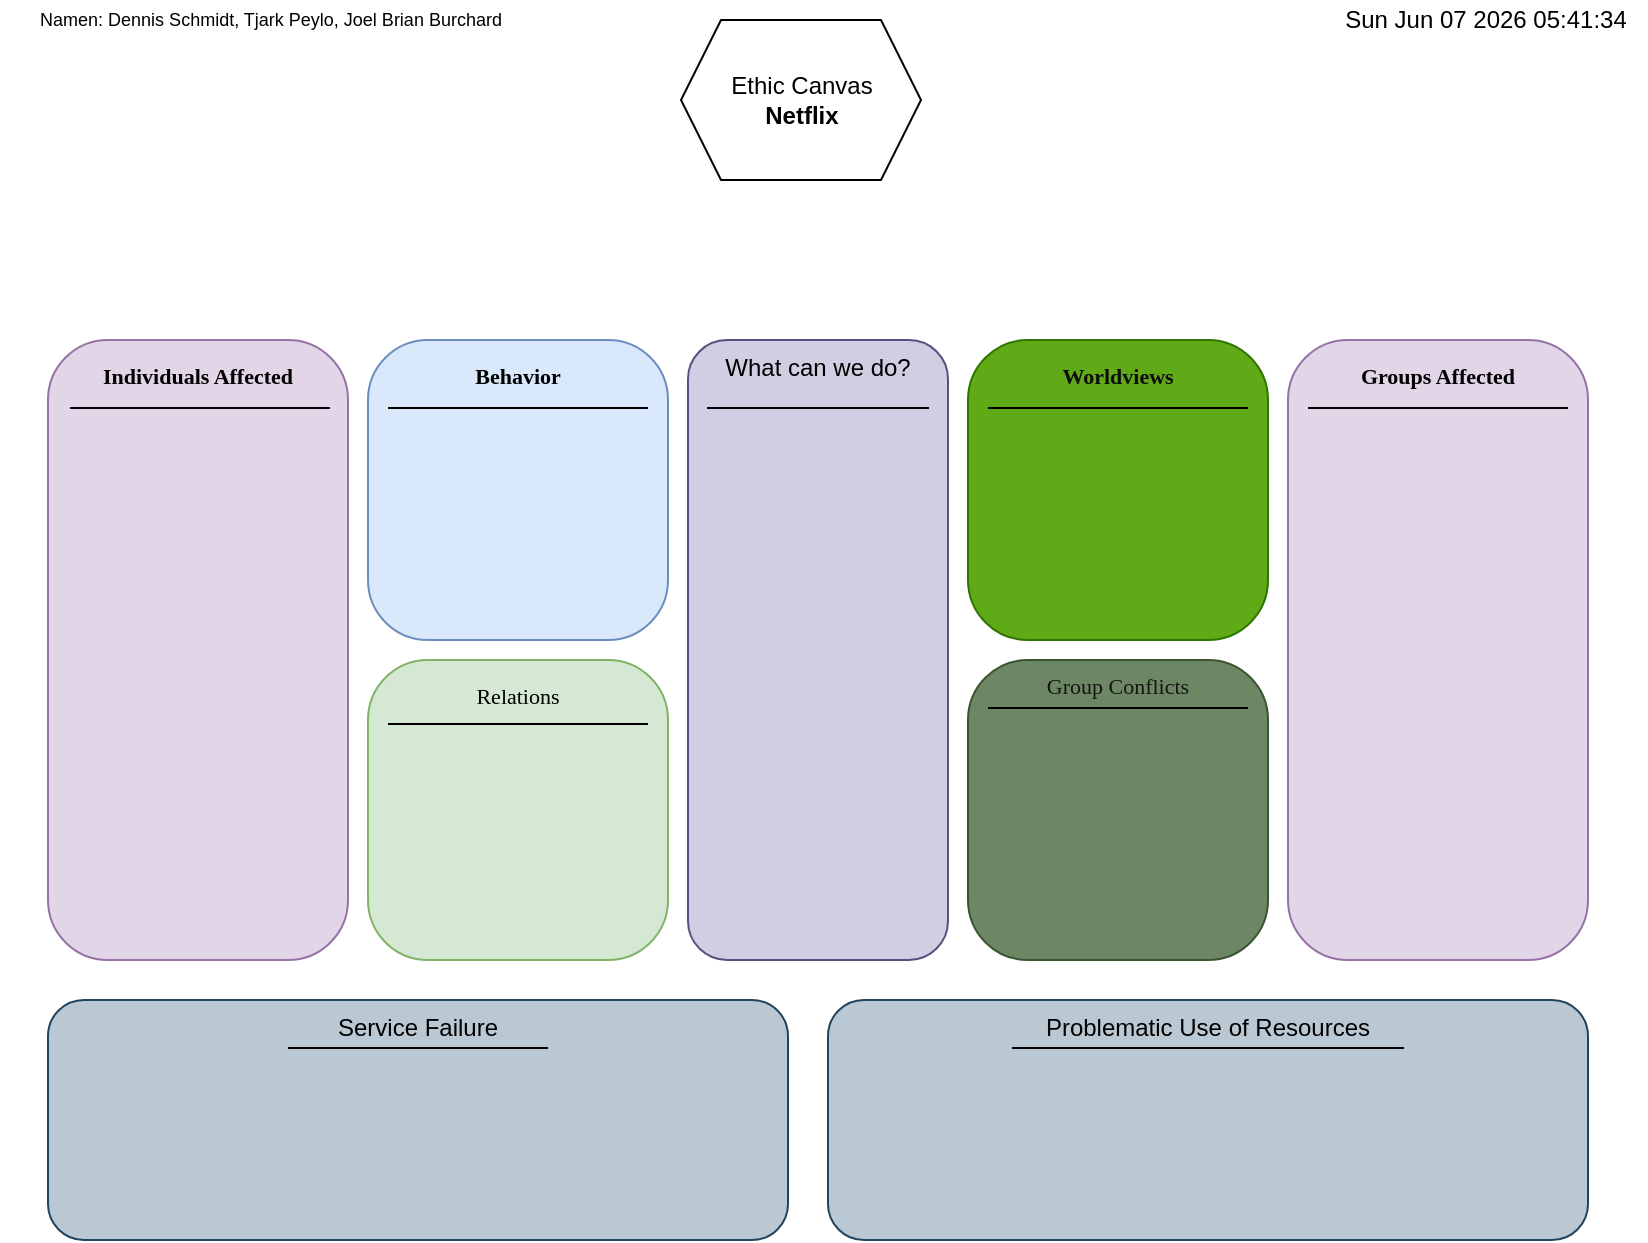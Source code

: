 <mxfile version="22.1.0" type="device">
  <diagram name="Seite-1" id="Rr-d0F5pJPxs6W28Mpnu">
    <mxGraphModel dx="753" dy="390" grid="1" gridSize="10" guides="1" tooltips="1" connect="1" arrows="1" fold="1" page="1" pageScale="1" pageWidth="827" pageHeight="1169" math="0" shadow="0">
      <root>
        <mxCell id="0" />
        <mxCell id="1" parent="0" />
        <mxCell id="2quhHRqe1JpTrsq5nZVG-1" value="&lt;div&gt;Ethic Canvas&lt;/div&gt;&lt;div&gt;&lt;b&gt;Netflix&lt;/b&gt;&lt;br&gt;&lt;/div&gt;" style="shape=hexagon;perimeter=hexagonPerimeter2;whiteSpace=wrap;html=1;fixedSize=1;" vertex="1" parent="1">
          <mxGeometry x="344.5" y="10" width="120" height="80" as="geometry" />
        </mxCell>
        <mxCell id="2quhHRqe1JpTrsq5nZVG-2" value="&lt;p align=&quot;center&quot; style=&quot;line-height: 10%; font-size: 11px;&quot;&gt;&lt;b&gt;&lt;font style=&quot;font-size: 11px;&quot;&gt;Individuals Affected&lt;/font&gt;&lt;/b&gt;&lt;/p&gt;&lt;p align=&quot;center&quot; style=&quot;line-height: 10%; font-size: 11px;&quot;&gt;&lt;font style=&quot;font-size: 11px;&quot;&gt;&lt;br style=&quot;font-size: 11px;&quot;&gt;&lt;/font&gt;&lt;/p&gt;&lt;div align=&quot;center&quot;&gt;&lt;br&gt;&lt;/div&gt;&lt;div align=&quot;center&quot;&gt;&lt;br&gt;&lt;/div&gt;&lt;div align=&quot;center&quot;&gt;&lt;br&gt;&lt;/div&gt;&lt;div align=&quot;center&quot;&gt;&lt;br&gt;&lt;/div&gt;&lt;div align=&quot;center&quot;&gt;&lt;br&gt;&lt;/div&gt;" style="whiteSpace=wrap;html=1;aspect=fixed;align=center;fillColor=#e1d5e7;strokeWidth=1;perimeterSpacing=0;rounded=1;arcSize=20;verticalAlign=top;labelPosition=center;verticalLabelPosition=middle;fontSize=11;labelBorderColor=none;fontStyle=0;strokeColor=#9673a6;gradientColor=none;fontFamily=Verdana;movable=1;resizable=1;rotatable=1;deletable=1;editable=1;locked=0;connectable=1;rotation=0;" vertex="1" parent="1">
          <mxGeometry x="28" y="170" width="150" height="310" as="geometry" />
        </mxCell>
        <mxCell id="2quhHRqe1JpTrsq5nZVG-3" value="&lt;p style=&quot;line-height: 10%; font-size: 11px;&quot;&gt;&lt;b&gt;&lt;font style=&quot;font-size: 11px;&quot;&gt;Groups Affected&lt;/font&gt;&lt;/b&gt;&lt;/p&gt;&lt;p style=&quot;line-height: 10%; font-size: 11px;&quot;&gt;&lt;font style=&quot;font-size: 11px;&quot;&gt;&lt;br&gt;&lt;/font&gt;&lt;/p&gt;&lt;p style=&quot;line-height: 10%; font-size: 11px;&quot;&gt;&lt;font style=&quot;font-size: 11px;&quot;&gt;&lt;br style=&quot;font-size: 11px;&quot;&gt;&lt;/font&gt;&lt;/p&gt;&lt;div&gt;&lt;br&gt;&lt;/div&gt;&lt;div&gt;&lt;br&gt;&lt;/div&gt;&lt;div&gt;&lt;br&gt;&lt;/div&gt;" style="whiteSpace=wrap;html=1;aspect=fixed;align=center;fillColor=#e1d5e7;strokeWidth=1;perimeterSpacing=0;rounded=1;arcSize=20;verticalAlign=top;labelPosition=center;verticalLabelPosition=middle;fontSize=11;labelBorderColor=none;fontStyle=0;strokeColor=#9673a6;gradientColor=none;fontFamily=Verdana;horizontal=1;rotation=0;" vertex="1" parent="1">
          <mxGeometry x="648" y="170" width="150" height="310" as="geometry" />
        </mxCell>
        <mxCell id="2quhHRqe1JpTrsq5nZVG-4" value="&lt;p style=&quot;line-height: 10%; font-size: 11px;&quot;&gt;&lt;b&gt;Behavior&lt;/b&gt;&lt;br&gt;&lt;/p&gt;&lt;p style=&quot;line-height: 10%; font-size: 11px;&quot;&gt;&lt;font style=&quot;font-size: 11px;&quot;&gt;&lt;br&gt;&lt;/font&gt;&lt;/p&gt;&lt;p style=&quot;line-height: 10%; font-size: 11px;&quot;&gt;&lt;font style=&quot;font-size: 11px;&quot;&gt;&lt;br style=&quot;font-size: 11px;&quot;&gt;&lt;/font&gt;&lt;/p&gt;&amp;nbsp;&lt;div&gt;&lt;br&gt;&lt;/div&gt;&lt;div&gt;&lt;br&gt;&lt;/div&gt;" style="whiteSpace=wrap;html=1;aspect=fixed;align=center;fillColor=#dae8fc;strokeWidth=1;perimeterSpacing=0;rounded=1;arcSize=20;verticalAlign=top;labelPosition=center;verticalLabelPosition=middle;fontSize=11;labelBorderColor=none;fontStyle=0;strokeColor=#6c8ebf;fontFamily=Verdana;horizontal=1;" vertex="1" parent="1">
          <mxGeometry x="188" y="170" width="150" height="150" as="geometry" />
        </mxCell>
        <mxCell id="2quhHRqe1JpTrsq5nZVG-7" value="&lt;p style=&quot;line-height: 10%; font-size: 11px;&quot;&gt;Relations&lt;br&gt;&lt;/p&gt;&lt;p style=&quot;line-height: 10%; font-size: 11px;&quot;&gt;&lt;font style=&quot;font-size: 11px;&quot;&gt;&lt;br&gt;&lt;/font&gt;&lt;/p&gt;&lt;p style=&quot;line-height: 10%; font-size: 11px;&quot;&gt;&lt;font style=&quot;font-size: 11px;&quot;&gt;&lt;br style=&quot;font-size: 11px;&quot;&gt;&lt;/font&gt;&lt;/p&gt;&lt;div&gt;&lt;br&gt;&lt;/div&gt;&lt;div&gt;&lt;br&gt;&lt;/div&gt;&lt;div&gt;&lt;br&gt;&lt;/div&gt;" style="whiteSpace=wrap;html=1;aspect=fixed;align=center;fillColor=#d5e8d4;strokeWidth=1;perimeterSpacing=0;rounded=1;arcSize=20;verticalAlign=top;labelPosition=center;verticalLabelPosition=middle;fontSize=11;labelBorderColor=none;fontStyle=0;strokeColor=#82b366;fontFamily=Verdana;horizontal=1;" vertex="1" parent="1">
          <mxGeometry x="188" y="330" width="150" height="150" as="geometry" />
        </mxCell>
        <mxCell id="2quhHRqe1JpTrsq5nZVG-9" value="&lt;p style=&quot;line-height: 10%; font-size: 11px;&quot;&gt;&lt;font color=&quot;#0d0d0d&quot;&gt;&lt;b&gt;Worldviews&lt;/b&gt;&lt;br&gt;&lt;/font&gt;&lt;/p&gt;&lt;p style=&quot;line-height: 10%; font-size: 11px;&quot;&gt;&lt;font color=&quot;#0d0d0d&quot; style=&quot;font-size: 11px;&quot;&gt;&lt;br&gt;&lt;/font&gt;&lt;/p&gt;&lt;p style=&quot;line-height: 10%; font-size: 11px;&quot;&gt;&lt;font color=&quot;#0d0d0d&quot; style=&quot;font-size: 11px;&quot;&gt;&lt;br style=&quot;font-size: 11px;&quot;&gt;&lt;/font&gt;&lt;/p&gt;&lt;div&gt;&lt;font color=&quot;#0d0d0d&quot;&gt;&lt;br&gt;&lt;/font&gt;&lt;/div&gt;&lt;div&gt;&lt;font color=&quot;#0d0d0d&quot;&gt;&lt;br&gt;&lt;/font&gt;&lt;/div&gt;&lt;div&gt;&lt;font color=&quot;#0d0d0d&quot;&gt;&lt;br&gt;&lt;/font&gt;&lt;/div&gt;" style="whiteSpace=wrap;html=1;aspect=fixed;align=center;fillColor=#60a917;strokeWidth=1;perimeterSpacing=0;rounded=1;arcSize=20;verticalAlign=top;labelPosition=center;verticalLabelPosition=middle;fontSize=11;labelBorderColor=none;fontStyle=0;strokeColor=#2D7600;fontFamily=Verdana;horizontal=1;fontColor=#ffffff;" vertex="1" parent="1">
          <mxGeometry x="488" y="170" width="150" height="150" as="geometry" />
        </mxCell>
        <mxCell id="2quhHRqe1JpTrsq5nZVG-10" value="&lt;div&gt;&lt;font color=&quot;#141414&quot;&gt;Group Conflicts&lt;/font&gt;&lt;/div&gt;&lt;div&gt;&lt;font color=&quot;#141414&quot;&gt;&lt;br&gt;&lt;/font&gt;&lt;/div&gt;" style="whiteSpace=wrap;html=1;aspect=fixed;align=center;fillColor=#6d8764;strokeWidth=1;perimeterSpacing=0;rounded=1;arcSize=20;verticalAlign=top;labelPosition=center;verticalLabelPosition=middle;fontSize=11;labelBorderColor=none;fontStyle=0;strokeColor=#3A5431;fontFamily=Verdana;horizontal=1;fontColor=#ffffff;" vertex="1" parent="1">
          <mxGeometry x="488" y="330" width="150" height="150" as="geometry" />
        </mxCell>
        <mxCell id="2quhHRqe1JpTrsq5nZVG-12" value="What can we do?" style="whiteSpace=wrap;html=1;aspect=fixed;rounded=1;glass=0;rotation=0;fillColor=#d0cee2;strokeColor=#56517e;verticalAlign=top;" vertex="1" parent="1">
          <mxGeometry x="348" y="170" width="130" height="310" as="geometry" />
        </mxCell>
        <mxCell id="2quhHRqe1JpTrsq5nZVG-16" value="Service Failure" style="rounded=1;whiteSpace=wrap;html=1;fillColor=#bac8d3;strokeColor=#23445d;verticalAlign=top;" vertex="1" parent="1">
          <mxGeometry x="28" y="500" width="370" height="120" as="geometry" />
        </mxCell>
        <mxCell id="2quhHRqe1JpTrsq5nZVG-17" value="Problematic Use of Resources" style="rounded=1;whiteSpace=wrap;html=1;fillColor=#bac8d3;strokeColor=#23445d;verticalAlign=top;" vertex="1" parent="1">
          <mxGeometry x="418" y="500" width="380" height="120" as="geometry" />
        </mxCell>
        <UserObject label="%date{ddd mmm dd yyyy HH:MM:ss}%" placeholders="1" id="2quhHRqe1JpTrsq5nZVG-19">
          <mxCell style="text;html=1;strokeColor=none;fillColor=none;align=center;verticalAlign=middle;whiteSpace=wrap;overflow=hidden;" vertex="1" parent="1">
            <mxGeometry x="667" width="160" height="20" as="geometry" />
          </mxCell>
        </UserObject>
        <mxCell id="2quhHRqe1JpTrsq5nZVG-24" value="" style="line;strokeWidth=1;fillColor=none;align=left;verticalAlign=middle;spacingTop=-1;spacingLeft=3;spacingRight=3;rotatable=0;labelPosition=right;points=[];portConstraint=eastwest;strokeColor=inherit;" vertex="1" parent="1">
          <mxGeometry x="39" y="200" width="130" height="8" as="geometry" />
        </mxCell>
        <mxCell id="2quhHRqe1JpTrsq5nZVG-25" value="" style="line;strokeWidth=1;fillColor=none;align=left;verticalAlign=middle;spacingTop=-1;spacingLeft=3;spacingRight=3;rotatable=0;labelPosition=right;points=[];portConstraint=eastwest;strokeColor=inherit;" vertex="1" parent="1">
          <mxGeometry x="198" y="200" width="130" height="8" as="geometry" />
        </mxCell>
        <mxCell id="2quhHRqe1JpTrsq5nZVG-26" value="" style="line;strokeWidth=1;fillColor=none;align=left;verticalAlign=middle;spacingTop=-1;spacingLeft=3;spacingRight=3;rotatable=0;labelPosition=right;points=[];portConstraint=eastwest;strokeColor=inherit;" vertex="1" parent="1">
          <mxGeometry x="357.5" y="200" width="111" height="8" as="geometry" />
        </mxCell>
        <mxCell id="2quhHRqe1JpTrsq5nZVG-28" value="" style="line;strokeWidth=1;fillColor=none;align=left;verticalAlign=middle;spacingTop=-1;spacingLeft=3;spacingRight=3;rotatable=0;labelPosition=right;points=[];portConstraint=eastwest;strokeColor=inherit;" vertex="1" parent="1">
          <mxGeometry x="498" y="200" width="130" height="8" as="geometry" />
        </mxCell>
        <mxCell id="2quhHRqe1JpTrsq5nZVG-29" value="" style="line;strokeWidth=1;fillColor=none;align=left;verticalAlign=middle;spacingTop=-1;spacingLeft=3;spacingRight=3;rotatable=0;labelPosition=right;points=[];portConstraint=eastwest;strokeColor=inherit;" vertex="1" parent="1">
          <mxGeometry x="658" y="200" width="130" height="8" as="geometry" />
        </mxCell>
        <mxCell id="2quhHRqe1JpTrsq5nZVG-30" value="" style="line;strokeWidth=1;fillColor=none;align=left;verticalAlign=middle;spacingTop=-1;spacingLeft=3;spacingRight=3;rotatable=0;labelPosition=right;points=[];portConstraint=eastwest;strokeColor=inherit;" vertex="1" parent="1">
          <mxGeometry x="498" y="350" width="130" height="8" as="geometry" />
        </mxCell>
        <mxCell id="2quhHRqe1JpTrsq5nZVG-31" value="" style="line;strokeWidth=1;fillColor=none;align=left;verticalAlign=middle;spacingTop=-1;spacingLeft=3;spacingRight=3;rotatable=0;labelPosition=right;points=[];portConstraint=eastwest;strokeColor=inherit;" vertex="1" parent="1">
          <mxGeometry x="198" y="358" width="130" height="8" as="geometry" />
        </mxCell>
        <mxCell id="2quhHRqe1JpTrsq5nZVG-34" value="" style="line;strokeWidth=1;fillColor=none;align=left;verticalAlign=middle;spacingTop=-1;spacingLeft=3;spacingRight=3;rotatable=0;labelPosition=right;points=[];portConstraint=eastwest;strokeColor=inherit;" vertex="1" parent="1">
          <mxGeometry x="148" y="520" width="130" height="8" as="geometry" />
        </mxCell>
        <mxCell id="2quhHRqe1JpTrsq5nZVG-35" value="" style="line;strokeWidth=1;fillColor=none;align=left;verticalAlign=middle;spacingTop=-1;spacingLeft=3;spacingRight=3;rotatable=0;labelPosition=right;points=[];portConstraint=eastwest;strokeColor=inherit;" vertex="1" parent="1">
          <mxGeometry x="510" y="520" width="196" height="8" as="geometry" />
        </mxCell>
        <mxCell id="2quhHRqe1JpTrsq5nZVG-36" value="Namen: Dennis Schmidt, Tjark Peylo, Joel Brian Burchard" style="text;html=1;align=center;verticalAlign=middle;resizable=0;points=[];autosize=1;strokeColor=none;fillColor=none;fontSize=9;" vertex="1" parent="1">
          <mxGeometry x="4" width="270" height="20" as="geometry" />
        </mxCell>
      </root>
    </mxGraphModel>
  </diagram>
</mxfile>
